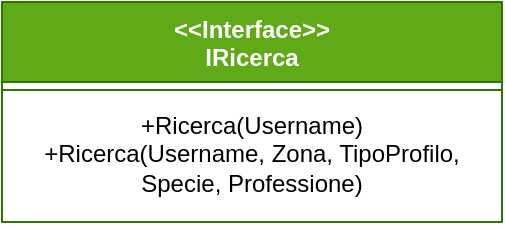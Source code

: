<mxfile version="21.3.4" type="github">
  <diagram name="Pagina-1" id="52-uN-wWa6tW7mALgvS3">
    <mxGraphModel dx="435" dy="751" grid="1" gridSize="10" guides="1" tooltips="1" connect="1" arrows="1" fold="1" page="1" pageScale="1" pageWidth="827" pageHeight="1169" math="0" shadow="0">
      <root>
        <mxCell id="0" />
        <mxCell id="1" parent="0" />
        <mxCell id="ng3zWgdNMaqchJsQ45OB-1" value="&lt;div&gt;&amp;lt;&amp;lt;Interface&amp;gt;&amp;gt;&lt;/div&gt;&lt;div&gt;IRicerca&lt;br&gt;&lt;/div&gt;" style="swimlane;fontStyle=1;align=center;verticalAlign=top;childLayout=stackLayout;horizontal=1;startSize=40;horizontalStack=0;resizeParent=1;resizeParentMax=0;resizeLast=0;collapsible=1;marginBottom=0;whiteSpace=wrap;html=1;fillColor=#60a917;fontColor=#ffffff;strokeColor=#2D7600;" parent="1" vertex="1">
          <mxGeometry x="130" y="170" width="250" height="110" as="geometry" />
        </mxCell>
        <mxCell id="ng3zWgdNMaqchJsQ45OB-2" value="" style="line;strokeWidth=1;fillColor=none;align=left;verticalAlign=middle;spacingTop=-1;spacingLeft=3;spacingRight=3;rotatable=0;labelPosition=right;points=[];portConstraint=eastwest;strokeColor=inherit;" parent="ng3zWgdNMaqchJsQ45OB-1" vertex="1">
          <mxGeometry y="40" width="250" height="8" as="geometry" />
        </mxCell>
        <mxCell id="ng3zWgdNMaqchJsQ45OB-3" value="&lt;div&gt;+Ricerca(Username)&lt;/div&gt;&lt;div&gt;+Ricerca(Username, Zona, TipoProfilo, Specie, Professione)&lt;br&gt;&lt;/div&gt;" style="text;strokeColor=none;fillColor=none;align=center;verticalAlign=top;spacingLeft=4;spacingRight=4;overflow=hidden;rotatable=0;points=[[0,0.5],[1,0.5]];portConstraint=eastwest;whiteSpace=wrap;html=1;" parent="ng3zWgdNMaqchJsQ45OB-1" vertex="1">
          <mxGeometry y="48" width="250" height="62" as="geometry" />
        </mxCell>
      </root>
    </mxGraphModel>
  </diagram>
</mxfile>
